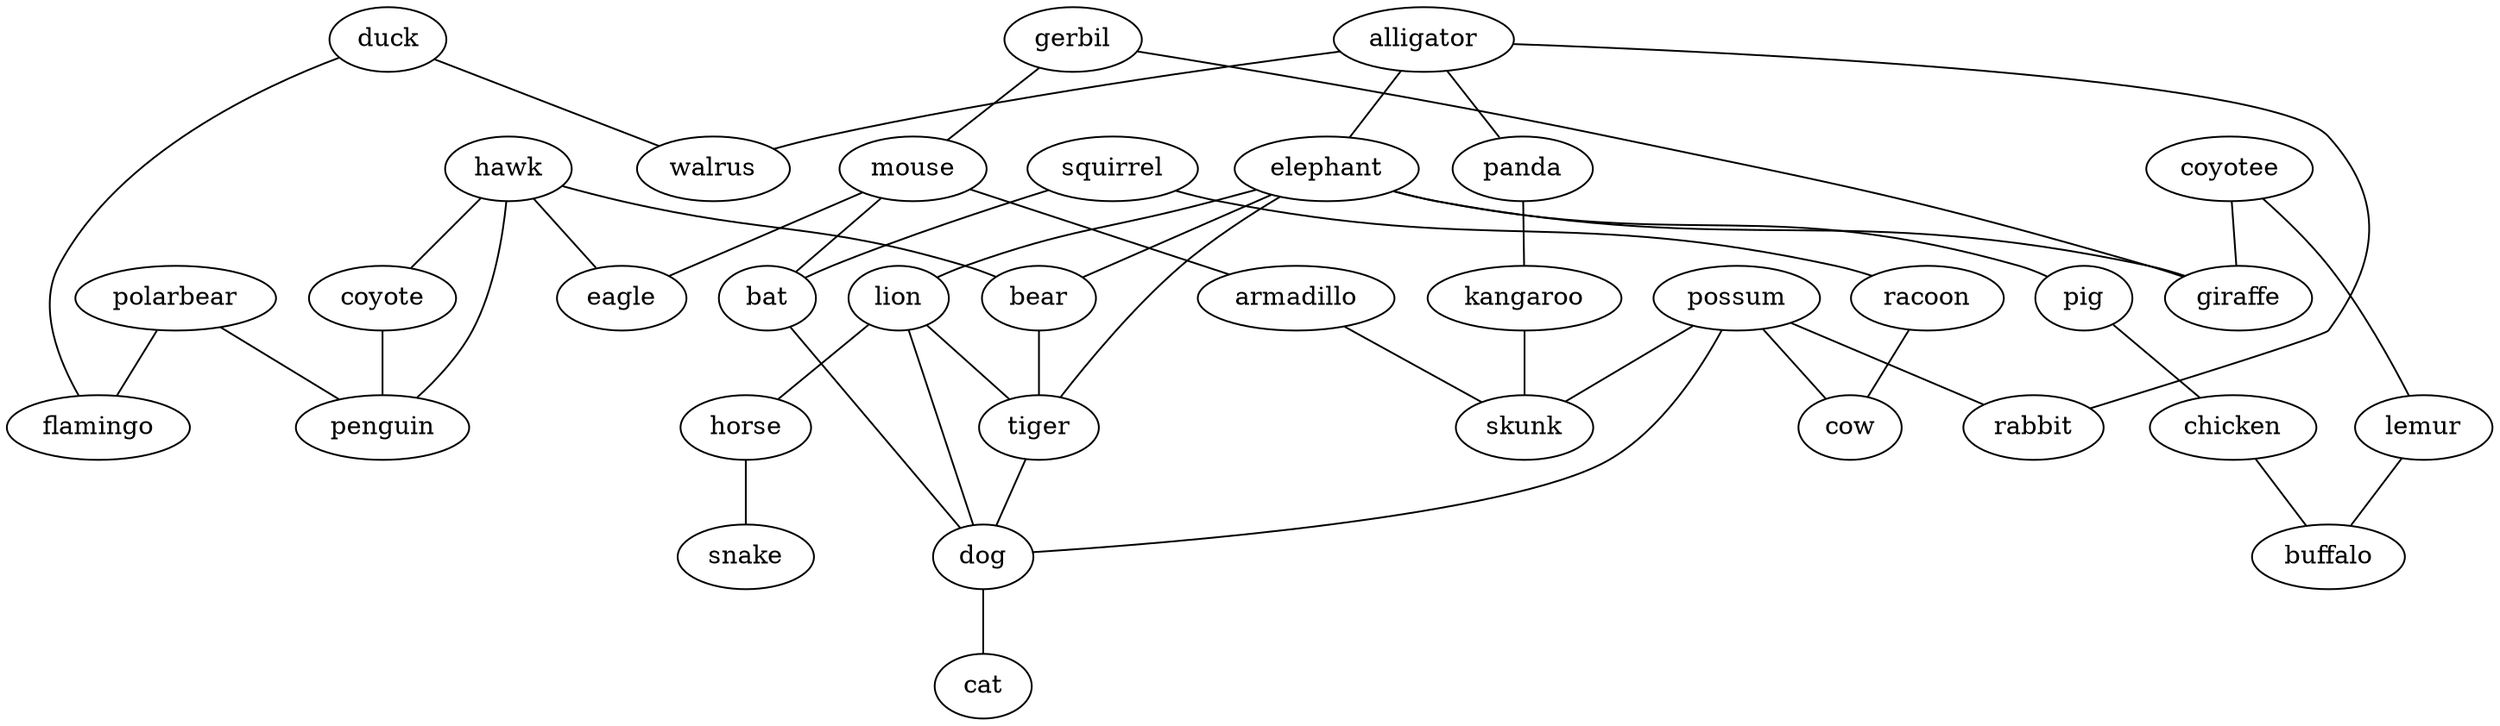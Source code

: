 strict graph G {
polarbear;
duck;
hawk;
gerbil;
alligator;
mouse;
panda;
elephant;
coyotee;
eagle;
squirrel;
lion;
kangaroo;
horse;
bear;
tiger;
possum;
giraffe;
armadillo;
snake;
rabbit;
coyote;
pig;
penguin;
racoon;
bat;
flamingo;
cow;
walrus;
lemur;
dog;
cat;
chicken;
skunk;
buffalo;
polarbear -- flamingo  [weight=1];
polarbear -- penguin  [weight=1];
duck -- flamingo  [weight=1];
duck -- walrus  [weight=1];
hawk -- eagle  [weight=1];
hawk -- bear  [weight=1];
hawk -- coyote  [weight=1];
hawk -- penguin  [weight=1];
gerbil -- giraffe  [weight=1];
gerbil -- mouse  [weight=1];
alligator -- rabbit  [weight=1];
alligator -- elephant  [weight=1];
alligator -- walrus  [weight=1];
alligator -- panda  [weight=1];
mouse -- eagle  [weight=1];
mouse -- bat  [weight=1];
mouse -- armadillo  [weight=1];
panda -- kangaroo  [weight=1];
elephant -- bear  [weight=1];
elephant -- pig  [weight=1];
elephant -- tiger  [weight=1];
elephant -- lion  [weight=1];
elephant -- giraffe  [weight=1];
coyotee -- lemur  [weight=1];
coyotee -- giraffe  [weight=1];
squirrel -- racoon  [weight=1];
squirrel -- bat  [weight=1];
lion -- horse  [weight=1];
lion -- dog  [weight=1];
lion -- tiger  [weight=1];
kangaroo -- skunk  [weight=1];
horse -- snake  [weight=1];
bear -- tiger  [weight=1];
tiger -- dog  [weight=1];
possum -- cow  [weight=1];
possum -- dog  [weight=1];
possum -- rabbit  [weight=1];
possum -- skunk  [weight=1];
armadillo -- skunk  [weight=1];
coyote -- penguin  [weight=1];
pig -- chicken  [weight=1];
racoon -- cow  [weight=1];
bat -- dog  [weight=1];
lemur -- buffalo  [weight=1];
dog -- cat  [weight=1];
chicken -- buffalo  [weight=1];
}
